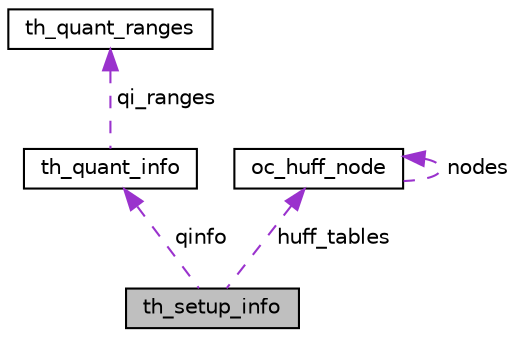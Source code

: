 digraph "th_setup_info"
{
  edge [fontname="Helvetica",fontsize="10",labelfontname="Helvetica",labelfontsize="10"];
  node [fontname="Helvetica",fontsize="10",shape=record];
  Node1 [label="th_setup_info",height=0.2,width=0.4,color="black", fillcolor="grey75", style="filled", fontcolor="black"];
  Node2 -> Node1 [dir="back",color="darkorchid3",fontsize="10",style="dashed",label=" qinfo" ,fontname="Helvetica"];
  Node2 [label="th_quant_info",height=0.2,width=0.4,color="black", fillcolor="white", style="filled",URL="$structth__quant__info.html"];
  Node3 -> Node2 [dir="back",color="darkorchid3",fontsize="10",style="dashed",label=" qi_ranges" ,fontname="Helvetica"];
  Node3 [label="th_quant_ranges",height=0.2,width=0.4,color="black", fillcolor="white", style="filled",URL="$structth__quant__ranges.html"];
  Node4 -> Node1 [dir="back",color="darkorchid3",fontsize="10",style="dashed",label=" huff_tables" ,fontname="Helvetica"];
  Node4 [label="oc_huff_node",height=0.2,width=0.4,color="black", fillcolor="white", style="filled",URL="$structoc__huff__node.html"];
  Node4 -> Node4 [dir="back",color="darkorchid3",fontsize="10",style="dashed",label=" nodes" ,fontname="Helvetica"];
}
